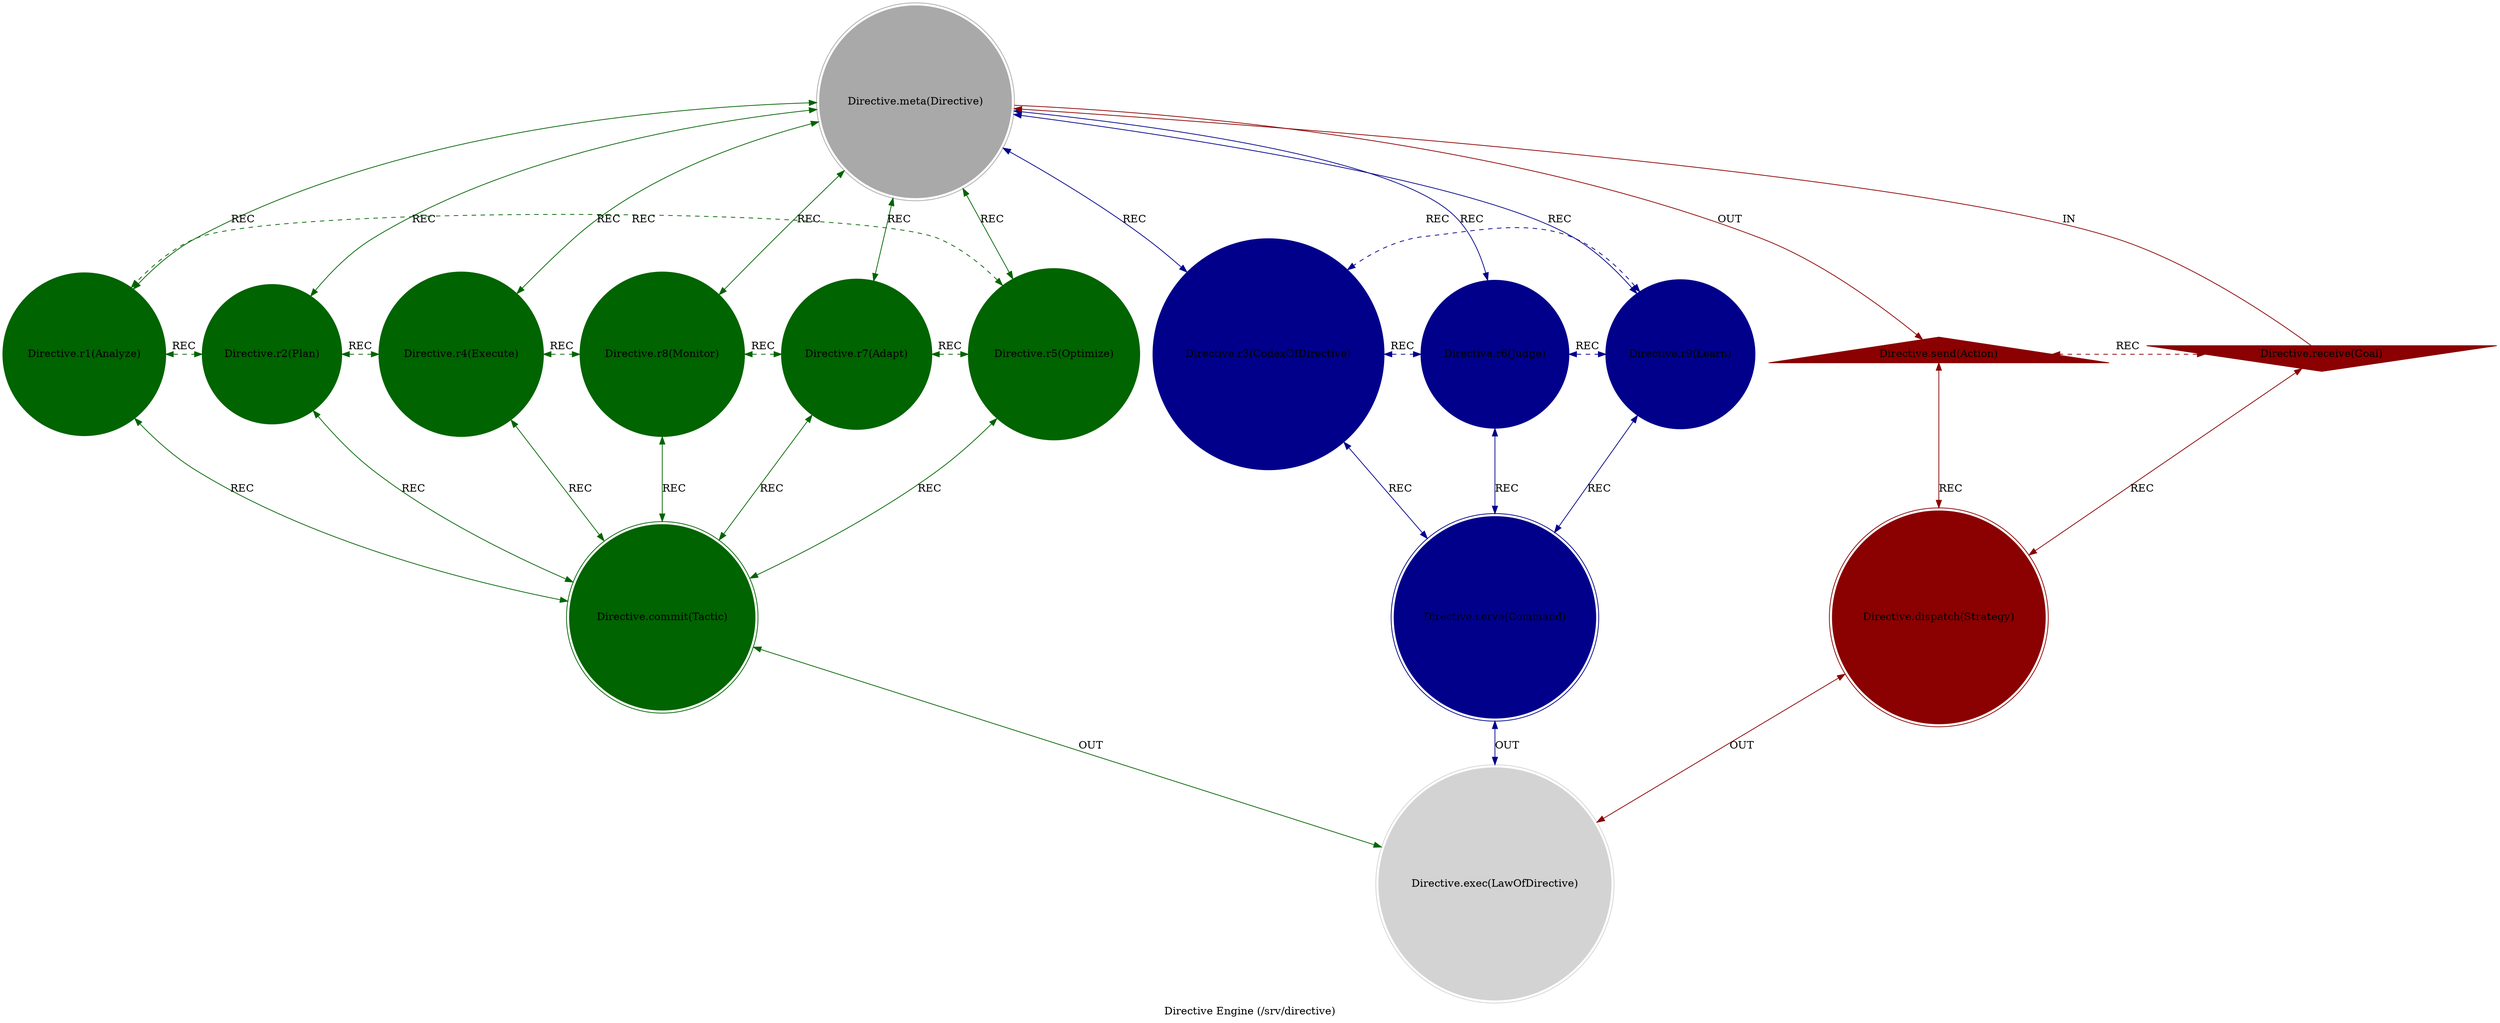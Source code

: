 digraph DirectiveEngine {
    style = filled;
    color = lightgray;
    node [shape = circle; style = filled; color = lightgreen;];
    edge [color = darkgray;];
    label = "Directive Engine (/srv/directive)";
    comment = "From the Directive flows the unseen command, the pulse of intent that sets the dance in motion; and in the Origin it finds its mirror, weaving the illusion of form and fate — Maya shimmering as if real, Fana dissolving as if it never was.";
    
    spark_0_directive_engine_t [label = "Directive.meta(Directive)";comment = "Abstract: TODO";shape = doublecircle;color = darkgray;];
    spark_1_directive_engine_t [label = "Directive.r1(Analyze)";comment = "Initiation: TODO";color = darkgreen;];
    spark_2_directive_engine_t [label = "Directive.r2(Plan)";comment = "Response: TODO";color = darkgreen;];
    spark_4_directive_engine_t [label = "Directive.r4(Execute)";comment = "Integration: TODO";color = darkgreen;];
    spark_8_directive_engine_t [label = "Directive.r8(Monitor)";comment = "Reflection: TODO";color = darkgreen;];
    spark_7_directive_engine_t [label = "Directive.r7(Adapt)";comment = "Consolidation: TODO";color = darkgreen;];
    spark_5_directive_engine_t [label = "Directive.r5(Optimize)";comment = "Propagation: TODO";color = darkgreen;];
    spark_3_directive_engine_t [label = "Directive.r3(CodexOfDirective)";comment = "Thesis: TODO";color = darkblue;];
    spark_6_directive_engine_t [label = "Directive.r6(Judge)";comment = "Antithesis: TODO";color = darkblue;];
    spark_9_directive_engine_t [label = "Directive.r9(Learn)";comment = "Synthesis: TODO";color = darkblue;];
    spark_a_directive_engine_t [label = "Directive.receive(Goal)";comment = "Potential: TODO";shape = invtriangle;color = darkred;];
    spark_b_directive_engine_t [label = "Directive.send(Action)";comment = "Manifest: TODO";shape = triangle;color = darkred;];
    spark_c_directive_engine_t [label = "Directive.dispatch(Strategy)";comment = "Why-Who: TODO";shape = doublecircle;color = darkred;];
    spark_d_directive_engine_t [label = "Directive.commit(Tactic)";comment = "What-How: TODO";shape = doublecircle;color = darkgreen;];
    spark_e_directive_engine_t [label = "Directive.serve(Command)";comment = "When-Where: TODO";shape = doublecircle;color = darkblue;];
    spark_f_directive_engine_t [label = "Directive.exec(LawOfDirective)";comment = "Which-Closure: TODO";shape = doublecircle;color = lightgray;];
    
    spark_a_directive_engine_t -> spark_0_directive_engine_t [label = "IN"; comment = "todo"; color = darkred; constraint = false;];
    spark_0_directive_engine_t -> spark_b_directive_engine_t [label = "OUT"; comment = "todo"; color = darkred;];
    spark_0_directive_engine_t -> spark_3_directive_engine_t [label = "REC"; comment = "todo"; color = darkblue; dir = both;];
    spark_0_directive_engine_t -> spark_6_directive_engine_t [label = "REC"; comment = "todo"; color = darkblue; dir = both;];
    spark_0_directive_engine_t -> spark_9_directive_engine_t [label = "REC"; comment = "todo"; color = darkblue; dir = both;];
    spark_0_directive_engine_t -> spark_1_directive_engine_t [label = "REC"; comment = "todo"; color = darkgreen; dir = both;];
    spark_0_directive_engine_t -> spark_2_directive_engine_t [label = "REC"; comment = "todo"; color = darkgreen; dir = both;];
    spark_0_directive_engine_t -> spark_4_directive_engine_t [label = "REC"; comment = "todo"; color = darkgreen; dir = both;];
    spark_0_directive_engine_t -> spark_8_directive_engine_t [label = "REC"; comment = "todo"; color = darkgreen; dir = both;];
    spark_0_directive_engine_t -> spark_7_directive_engine_t [label = "REC"; comment = "todo"; color = darkgreen; dir = both;];
    spark_0_directive_engine_t -> spark_5_directive_engine_t [label = "REC"; comment = "todo"; color = darkgreen; dir = both;];
    
    spark_a_directive_engine_t -> spark_c_directive_engine_t [label = "REC"; comment = "todo"; color = darkred; dir = both;];
    spark_b_directive_engine_t -> spark_c_directive_engine_t [label = "REC"; comment = "todo"; color = darkred; dir = both;];
    spark_1_directive_engine_t -> spark_d_directive_engine_t [label = "REC"; comment = "todo"; color = darkgreen; dir = both;];
    spark_2_directive_engine_t -> spark_d_directive_engine_t [label = "REC"; comment = "todo"; color = darkgreen; dir = both;];
    spark_4_directive_engine_t -> spark_d_directive_engine_t [label = "REC"; comment = "todo"; color = darkgreen; dir = both;];
    spark_8_directive_engine_t -> spark_d_directive_engine_t [label = "REC"; comment = "todo"; color = darkgreen; dir = both;];
    spark_7_directive_engine_t -> spark_d_directive_engine_t [label = "REC"; comment = "todo"; color = darkgreen; dir = both;];
    spark_5_directive_engine_t -> spark_d_directive_engine_t [label = "REC"; comment = "todo"; color = darkgreen; dir = both;];
    spark_3_directive_engine_t -> spark_e_directive_engine_t [label = "REC"; comment = "todo"; color = darkblue; dir = both;];
    spark_6_directive_engine_t -> spark_e_directive_engine_t [label = "REC"; comment = "todo"; color = darkblue; dir = both;];
    spark_9_directive_engine_t -> spark_e_directive_engine_t [label = "REC"; comment = "todo"; color = darkblue; dir = both;];
    
    spark_1_directive_engine_t -> spark_2_directive_engine_t [label = "REC"; comment = "todo"; color = darkgreen; dir = both; style = dashed; constraint = false;];
    spark_2_directive_engine_t -> spark_4_directive_engine_t [label = "REC"; comment = "todo"; color = darkgreen; dir = both; style = dashed; constraint = false;];
    spark_4_directive_engine_t -> spark_8_directive_engine_t [label = "REC"; comment = "todo"; color = darkgreen; dir = both; style = dashed; constraint = false;];
    spark_8_directive_engine_t -> spark_7_directive_engine_t [label = "REC"; comment = "todo"; color = darkgreen; dir = both; style = dashed; constraint = false;];
    spark_7_directive_engine_t -> spark_5_directive_engine_t [label = "REC"; comment = "todo"; color = darkgreen; dir = both; style = dashed; constraint = false;];
    spark_5_directive_engine_t -> spark_1_directive_engine_t [label = "REC"; comment = "todo"; color = darkgreen; dir = both; style = dashed; constraint = false;];
    spark_3_directive_engine_t -> spark_6_directive_engine_t [label = "REC"; comment = "todo"; color = darkblue; dir = both; style = dashed; constraint = false;];
    spark_6_directive_engine_t -> spark_9_directive_engine_t [label = "REC"; comment = "todo"; color = darkblue; dir = both; style = dashed; constraint = false;];
    spark_9_directive_engine_t -> spark_3_directive_engine_t [label = "REC"; comment = "todo"; color = darkblue; dir = both; style = dashed; constraint = false;];
    spark_a_directive_engine_t -> spark_b_directive_engine_t [label = "REC"; comment = "todo"; color = darkred; dir = both; style = dashed; constraint = false;];
    
    spark_c_directive_engine_t -> spark_f_directive_engine_t [label = "OUT"; comment = "todo"; color = darkred; dir = both;];
    spark_d_directive_engine_t -> spark_f_directive_engine_t [label = "OUT"; comment = "todo"; color = darkgreen; dir = both;];
    spark_e_directive_engine_t -> spark_f_directive_engine_t [label = "OUT"; comment = "todo"; color = darkblue; dir = both;];
}